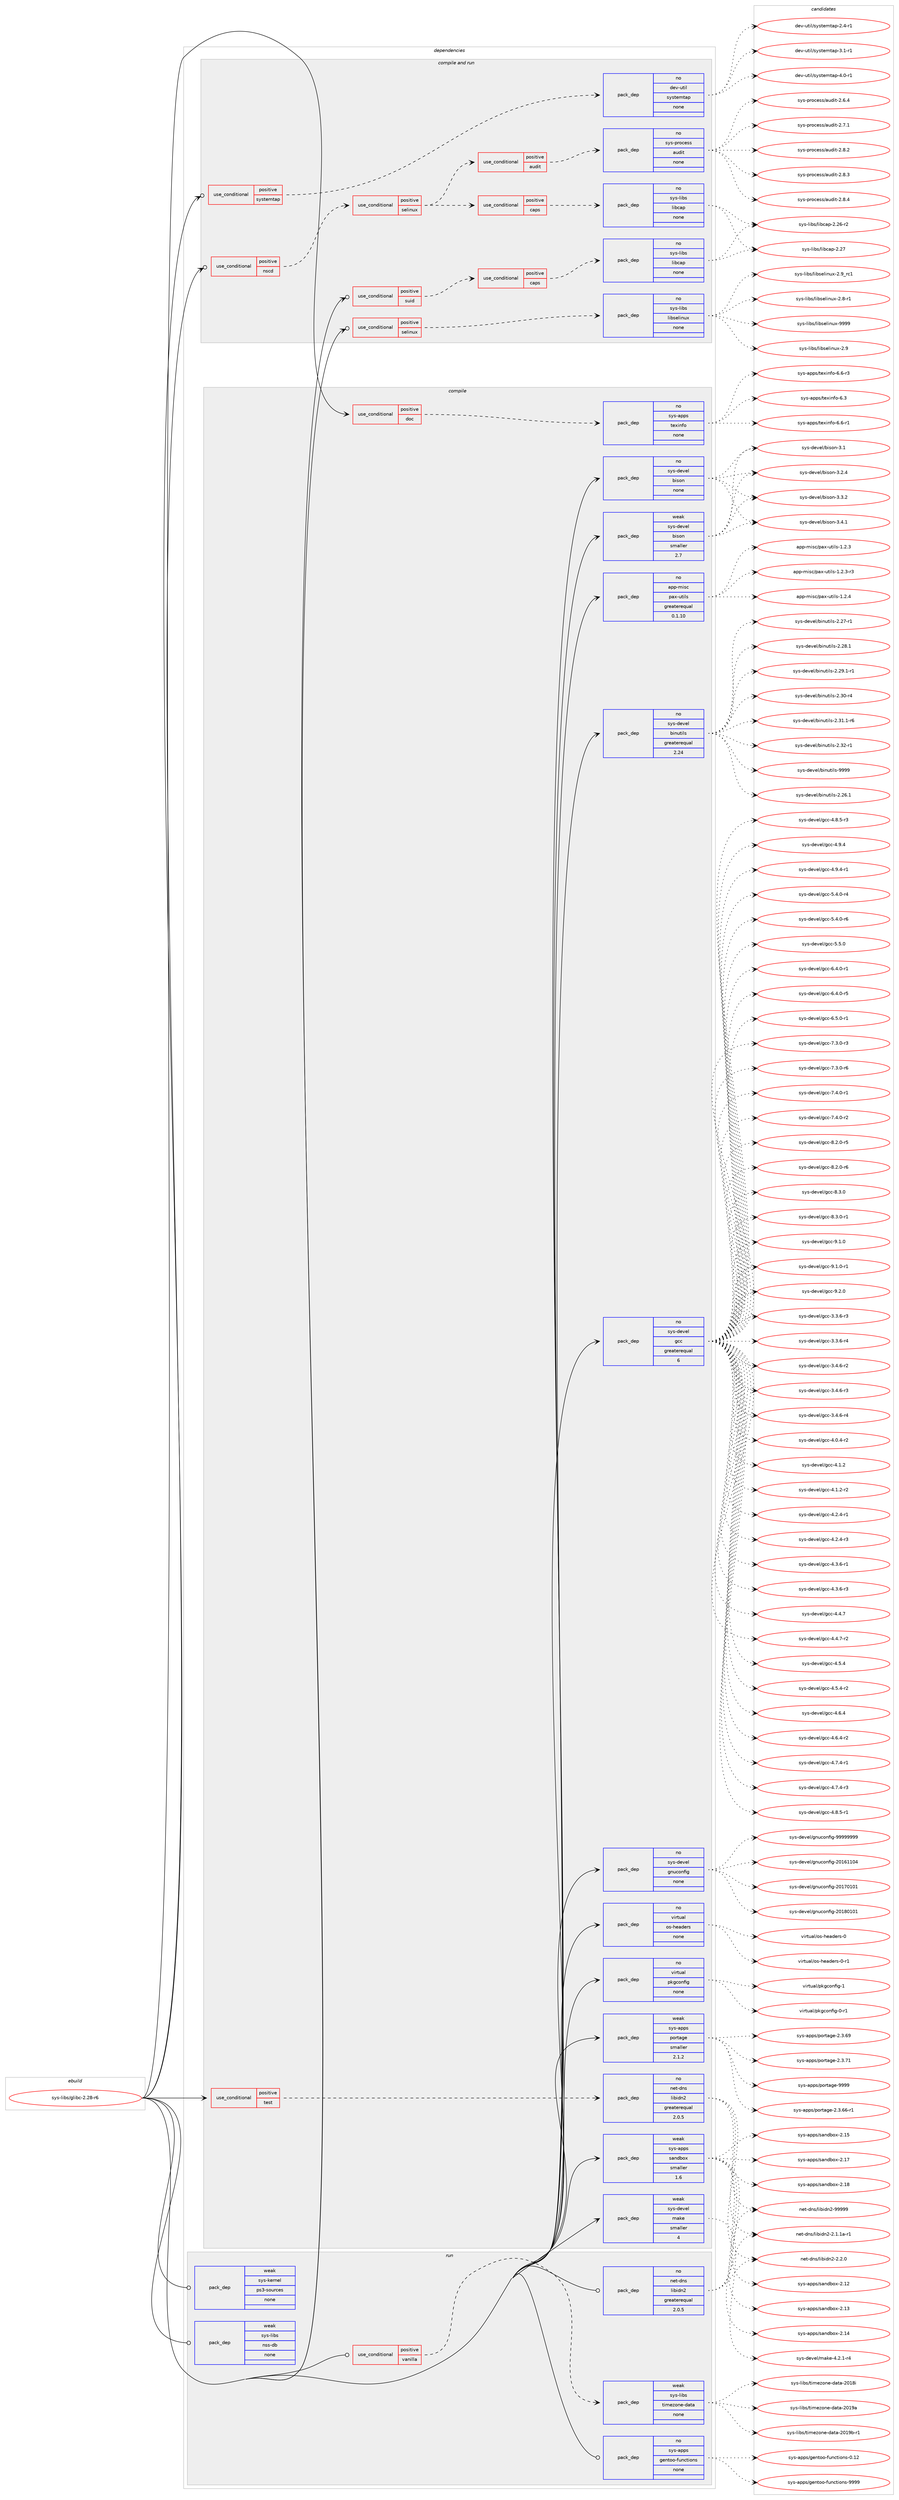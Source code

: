 digraph prolog {

# *************
# Graph options
# *************

newrank=true;
concentrate=true;
compound=true;
graph [rankdir=LR,fontname=Helvetica,fontsize=10,ranksep=1.5];#, ranksep=2.5, nodesep=0.2];
edge  [arrowhead=vee];
node  [fontname=Helvetica,fontsize=10];

# **********
# The ebuild
# **********

subgraph cluster_leftcol {
color=gray;
rank=same;
label=<<i>ebuild</i>>;
id [label="sys-libs/glibc-2.28-r6", color=red, width=4, href="../sys-libs/glibc-2.28-r6.svg"];
}

# ****************
# The dependencies
# ****************

subgraph cluster_midcol {
color=gray;
label=<<i>dependencies</i>>;
subgraph cluster_compile {
fillcolor="#eeeeee";
style=filled;
label=<<i>compile</i>>;
subgraph cond333 {
dependency1548 [label=<<TABLE BORDER="0" CELLBORDER="1" CELLSPACING="0" CELLPADDING="4"><TR><TD ROWSPAN="3" CELLPADDING="10">use_conditional</TD></TR><TR><TD>positive</TD></TR><TR><TD>doc</TD></TR></TABLE>>, shape=none, color=red];
subgraph pack1192 {
dependency1549 [label=<<TABLE BORDER="0" CELLBORDER="1" CELLSPACING="0" CELLPADDING="4" WIDTH="220"><TR><TD ROWSPAN="6" CELLPADDING="30">pack_dep</TD></TR><TR><TD WIDTH="110">no</TD></TR><TR><TD>sys-apps</TD></TR><TR><TD>texinfo</TD></TR><TR><TD>none</TD></TR><TR><TD></TD></TR></TABLE>>, shape=none, color=blue];
}
dependency1548:e -> dependency1549:w [weight=20,style="dashed",arrowhead="vee"];
}
id:e -> dependency1548:w [weight=20,style="solid",arrowhead="vee"];
subgraph cond334 {
dependency1550 [label=<<TABLE BORDER="0" CELLBORDER="1" CELLSPACING="0" CELLPADDING="4"><TR><TD ROWSPAN="3" CELLPADDING="10">use_conditional</TD></TR><TR><TD>positive</TD></TR><TR><TD>test</TD></TR></TABLE>>, shape=none, color=red];
subgraph pack1193 {
dependency1551 [label=<<TABLE BORDER="0" CELLBORDER="1" CELLSPACING="0" CELLPADDING="4" WIDTH="220"><TR><TD ROWSPAN="6" CELLPADDING="30">pack_dep</TD></TR><TR><TD WIDTH="110">no</TD></TR><TR><TD>net-dns</TD></TR><TR><TD>libidn2</TD></TR><TR><TD>greaterequal</TD></TR><TR><TD>2.0.5</TD></TR></TABLE>>, shape=none, color=blue];
}
dependency1550:e -> dependency1551:w [weight=20,style="dashed",arrowhead="vee"];
}
id:e -> dependency1550:w [weight=20,style="solid",arrowhead="vee"];
subgraph pack1194 {
dependency1552 [label=<<TABLE BORDER="0" CELLBORDER="1" CELLSPACING="0" CELLPADDING="4" WIDTH="220"><TR><TD ROWSPAN="6" CELLPADDING="30">pack_dep</TD></TR><TR><TD WIDTH="110">no</TD></TR><TR><TD>app-misc</TD></TR><TR><TD>pax-utils</TD></TR><TR><TD>greaterequal</TD></TR><TR><TD>0.1.10</TD></TR></TABLE>>, shape=none, color=blue];
}
id:e -> dependency1552:w [weight=20,style="solid",arrowhead="vee"];
subgraph pack1195 {
dependency1553 [label=<<TABLE BORDER="0" CELLBORDER="1" CELLSPACING="0" CELLPADDING="4" WIDTH="220"><TR><TD ROWSPAN="6" CELLPADDING="30">pack_dep</TD></TR><TR><TD WIDTH="110">no</TD></TR><TR><TD>sys-devel</TD></TR><TR><TD>binutils</TD></TR><TR><TD>greaterequal</TD></TR><TR><TD>2.24</TD></TR></TABLE>>, shape=none, color=blue];
}
id:e -> dependency1553:w [weight=20,style="solid",arrowhead="vee"];
subgraph pack1196 {
dependency1554 [label=<<TABLE BORDER="0" CELLBORDER="1" CELLSPACING="0" CELLPADDING="4" WIDTH="220"><TR><TD ROWSPAN="6" CELLPADDING="30">pack_dep</TD></TR><TR><TD WIDTH="110">no</TD></TR><TR><TD>sys-devel</TD></TR><TR><TD>bison</TD></TR><TR><TD>none</TD></TR><TR><TD></TD></TR></TABLE>>, shape=none, color=blue];
}
id:e -> dependency1554:w [weight=20,style="solid",arrowhead="vee"];
subgraph pack1197 {
dependency1555 [label=<<TABLE BORDER="0" CELLBORDER="1" CELLSPACING="0" CELLPADDING="4" WIDTH="220"><TR><TD ROWSPAN="6" CELLPADDING="30">pack_dep</TD></TR><TR><TD WIDTH="110">no</TD></TR><TR><TD>sys-devel</TD></TR><TR><TD>gcc</TD></TR><TR><TD>greaterequal</TD></TR><TR><TD>6</TD></TR></TABLE>>, shape=none, color=blue];
}
id:e -> dependency1555:w [weight=20,style="solid",arrowhead="vee"];
subgraph pack1198 {
dependency1556 [label=<<TABLE BORDER="0" CELLBORDER="1" CELLSPACING="0" CELLPADDING="4" WIDTH="220"><TR><TD ROWSPAN="6" CELLPADDING="30">pack_dep</TD></TR><TR><TD WIDTH="110">no</TD></TR><TR><TD>sys-devel</TD></TR><TR><TD>gnuconfig</TD></TR><TR><TD>none</TD></TR><TR><TD></TD></TR></TABLE>>, shape=none, color=blue];
}
id:e -> dependency1556:w [weight=20,style="solid",arrowhead="vee"];
subgraph pack1199 {
dependency1557 [label=<<TABLE BORDER="0" CELLBORDER="1" CELLSPACING="0" CELLPADDING="4" WIDTH="220"><TR><TD ROWSPAN="6" CELLPADDING="30">pack_dep</TD></TR><TR><TD WIDTH="110">no</TD></TR><TR><TD>virtual</TD></TR><TR><TD>os-headers</TD></TR><TR><TD>none</TD></TR><TR><TD></TD></TR></TABLE>>, shape=none, color=blue];
}
id:e -> dependency1557:w [weight=20,style="solid",arrowhead="vee"];
subgraph pack1200 {
dependency1558 [label=<<TABLE BORDER="0" CELLBORDER="1" CELLSPACING="0" CELLPADDING="4" WIDTH="220"><TR><TD ROWSPAN="6" CELLPADDING="30">pack_dep</TD></TR><TR><TD WIDTH="110">no</TD></TR><TR><TD>virtual</TD></TR><TR><TD>pkgconfig</TD></TR><TR><TD>none</TD></TR><TR><TD></TD></TR></TABLE>>, shape=none, color=blue];
}
id:e -> dependency1558:w [weight=20,style="solid",arrowhead="vee"];
subgraph pack1201 {
dependency1559 [label=<<TABLE BORDER="0" CELLBORDER="1" CELLSPACING="0" CELLPADDING="4" WIDTH="220"><TR><TD ROWSPAN="6" CELLPADDING="30">pack_dep</TD></TR><TR><TD WIDTH="110">weak</TD></TR><TR><TD>sys-apps</TD></TR><TR><TD>portage</TD></TR><TR><TD>smaller</TD></TR><TR><TD>2.1.2</TD></TR></TABLE>>, shape=none, color=blue];
}
id:e -> dependency1559:w [weight=20,style="solid",arrowhead="vee"];
subgraph pack1202 {
dependency1560 [label=<<TABLE BORDER="0" CELLBORDER="1" CELLSPACING="0" CELLPADDING="4" WIDTH="220"><TR><TD ROWSPAN="6" CELLPADDING="30">pack_dep</TD></TR><TR><TD WIDTH="110">weak</TD></TR><TR><TD>sys-apps</TD></TR><TR><TD>sandbox</TD></TR><TR><TD>smaller</TD></TR><TR><TD>1.6</TD></TR></TABLE>>, shape=none, color=blue];
}
id:e -> dependency1560:w [weight=20,style="solid",arrowhead="vee"];
subgraph pack1203 {
dependency1561 [label=<<TABLE BORDER="0" CELLBORDER="1" CELLSPACING="0" CELLPADDING="4" WIDTH="220"><TR><TD ROWSPAN="6" CELLPADDING="30">pack_dep</TD></TR><TR><TD WIDTH="110">weak</TD></TR><TR><TD>sys-devel</TD></TR><TR><TD>bison</TD></TR><TR><TD>smaller</TD></TR><TR><TD>2.7</TD></TR></TABLE>>, shape=none, color=blue];
}
id:e -> dependency1561:w [weight=20,style="solid",arrowhead="vee"];
subgraph pack1204 {
dependency1562 [label=<<TABLE BORDER="0" CELLBORDER="1" CELLSPACING="0" CELLPADDING="4" WIDTH="220"><TR><TD ROWSPAN="6" CELLPADDING="30">pack_dep</TD></TR><TR><TD WIDTH="110">weak</TD></TR><TR><TD>sys-devel</TD></TR><TR><TD>make</TD></TR><TR><TD>smaller</TD></TR><TR><TD>4</TD></TR></TABLE>>, shape=none, color=blue];
}
id:e -> dependency1562:w [weight=20,style="solid",arrowhead="vee"];
}
subgraph cluster_compileandrun {
fillcolor="#eeeeee";
style=filled;
label=<<i>compile and run</i>>;
subgraph cond335 {
dependency1563 [label=<<TABLE BORDER="0" CELLBORDER="1" CELLSPACING="0" CELLPADDING="4"><TR><TD ROWSPAN="3" CELLPADDING="10">use_conditional</TD></TR><TR><TD>positive</TD></TR><TR><TD>nscd</TD></TR></TABLE>>, shape=none, color=red];
subgraph cond336 {
dependency1564 [label=<<TABLE BORDER="0" CELLBORDER="1" CELLSPACING="0" CELLPADDING="4"><TR><TD ROWSPAN="3" CELLPADDING="10">use_conditional</TD></TR><TR><TD>positive</TD></TR><TR><TD>selinux</TD></TR></TABLE>>, shape=none, color=red];
subgraph cond337 {
dependency1565 [label=<<TABLE BORDER="0" CELLBORDER="1" CELLSPACING="0" CELLPADDING="4"><TR><TD ROWSPAN="3" CELLPADDING="10">use_conditional</TD></TR><TR><TD>positive</TD></TR><TR><TD>audit</TD></TR></TABLE>>, shape=none, color=red];
subgraph pack1205 {
dependency1566 [label=<<TABLE BORDER="0" CELLBORDER="1" CELLSPACING="0" CELLPADDING="4" WIDTH="220"><TR><TD ROWSPAN="6" CELLPADDING="30">pack_dep</TD></TR><TR><TD WIDTH="110">no</TD></TR><TR><TD>sys-process</TD></TR><TR><TD>audit</TD></TR><TR><TD>none</TD></TR><TR><TD></TD></TR></TABLE>>, shape=none, color=blue];
}
dependency1565:e -> dependency1566:w [weight=20,style="dashed",arrowhead="vee"];
}
dependency1564:e -> dependency1565:w [weight=20,style="dashed",arrowhead="vee"];
subgraph cond338 {
dependency1567 [label=<<TABLE BORDER="0" CELLBORDER="1" CELLSPACING="0" CELLPADDING="4"><TR><TD ROWSPAN="3" CELLPADDING="10">use_conditional</TD></TR><TR><TD>positive</TD></TR><TR><TD>caps</TD></TR></TABLE>>, shape=none, color=red];
subgraph pack1206 {
dependency1568 [label=<<TABLE BORDER="0" CELLBORDER="1" CELLSPACING="0" CELLPADDING="4" WIDTH="220"><TR><TD ROWSPAN="6" CELLPADDING="30">pack_dep</TD></TR><TR><TD WIDTH="110">no</TD></TR><TR><TD>sys-libs</TD></TR><TR><TD>libcap</TD></TR><TR><TD>none</TD></TR><TR><TD></TD></TR></TABLE>>, shape=none, color=blue];
}
dependency1567:e -> dependency1568:w [weight=20,style="dashed",arrowhead="vee"];
}
dependency1564:e -> dependency1567:w [weight=20,style="dashed",arrowhead="vee"];
}
dependency1563:e -> dependency1564:w [weight=20,style="dashed",arrowhead="vee"];
}
id:e -> dependency1563:w [weight=20,style="solid",arrowhead="odotvee"];
subgraph cond339 {
dependency1569 [label=<<TABLE BORDER="0" CELLBORDER="1" CELLSPACING="0" CELLPADDING="4"><TR><TD ROWSPAN="3" CELLPADDING="10">use_conditional</TD></TR><TR><TD>positive</TD></TR><TR><TD>selinux</TD></TR></TABLE>>, shape=none, color=red];
subgraph pack1207 {
dependency1570 [label=<<TABLE BORDER="0" CELLBORDER="1" CELLSPACING="0" CELLPADDING="4" WIDTH="220"><TR><TD ROWSPAN="6" CELLPADDING="30">pack_dep</TD></TR><TR><TD WIDTH="110">no</TD></TR><TR><TD>sys-libs</TD></TR><TR><TD>libselinux</TD></TR><TR><TD>none</TD></TR><TR><TD></TD></TR></TABLE>>, shape=none, color=blue];
}
dependency1569:e -> dependency1570:w [weight=20,style="dashed",arrowhead="vee"];
}
id:e -> dependency1569:w [weight=20,style="solid",arrowhead="odotvee"];
subgraph cond340 {
dependency1571 [label=<<TABLE BORDER="0" CELLBORDER="1" CELLSPACING="0" CELLPADDING="4"><TR><TD ROWSPAN="3" CELLPADDING="10">use_conditional</TD></TR><TR><TD>positive</TD></TR><TR><TD>suid</TD></TR></TABLE>>, shape=none, color=red];
subgraph cond341 {
dependency1572 [label=<<TABLE BORDER="0" CELLBORDER="1" CELLSPACING="0" CELLPADDING="4"><TR><TD ROWSPAN="3" CELLPADDING="10">use_conditional</TD></TR><TR><TD>positive</TD></TR><TR><TD>caps</TD></TR></TABLE>>, shape=none, color=red];
subgraph pack1208 {
dependency1573 [label=<<TABLE BORDER="0" CELLBORDER="1" CELLSPACING="0" CELLPADDING="4" WIDTH="220"><TR><TD ROWSPAN="6" CELLPADDING="30">pack_dep</TD></TR><TR><TD WIDTH="110">no</TD></TR><TR><TD>sys-libs</TD></TR><TR><TD>libcap</TD></TR><TR><TD>none</TD></TR><TR><TD></TD></TR></TABLE>>, shape=none, color=blue];
}
dependency1572:e -> dependency1573:w [weight=20,style="dashed",arrowhead="vee"];
}
dependency1571:e -> dependency1572:w [weight=20,style="dashed",arrowhead="vee"];
}
id:e -> dependency1571:w [weight=20,style="solid",arrowhead="odotvee"];
subgraph cond342 {
dependency1574 [label=<<TABLE BORDER="0" CELLBORDER="1" CELLSPACING="0" CELLPADDING="4"><TR><TD ROWSPAN="3" CELLPADDING="10">use_conditional</TD></TR><TR><TD>positive</TD></TR><TR><TD>systemtap</TD></TR></TABLE>>, shape=none, color=red];
subgraph pack1209 {
dependency1575 [label=<<TABLE BORDER="0" CELLBORDER="1" CELLSPACING="0" CELLPADDING="4" WIDTH="220"><TR><TD ROWSPAN="6" CELLPADDING="30">pack_dep</TD></TR><TR><TD WIDTH="110">no</TD></TR><TR><TD>dev-util</TD></TR><TR><TD>systemtap</TD></TR><TR><TD>none</TD></TR><TR><TD></TD></TR></TABLE>>, shape=none, color=blue];
}
dependency1574:e -> dependency1575:w [weight=20,style="dashed",arrowhead="vee"];
}
id:e -> dependency1574:w [weight=20,style="solid",arrowhead="odotvee"];
}
subgraph cluster_run {
fillcolor="#eeeeee";
style=filled;
label=<<i>run</i>>;
subgraph cond343 {
dependency1576 [label=<<TABLE BORDER="0" CELLBORDER="1" CELLSPACING="0" CELLPADDING="4"><TR><TD ROWSPAN="3" CELLPADDING="10">use_conditional</TD></TR><TR><TD>positive</TD></TR><TR><TD>vanilla</TD></TR></TABLE>>, shape=none, color=red];
subgraph pack1210 {
dependency1577 [label=<<TABLE BORDER="0" CELLBORDER="1" CELLSPACING="0" CELLPADDING="4" WIDTH="220"><TR><TD ROWSPAN="6" CELLPADDING="30">pack_dep</TD></TR><TR><TD WIDTH="110">weak</TD></TR><TR><TD>sys-libs</TD></TR><TR><TD>timezone-data</TD></TR><TR><TD>none</TD></TR><TR><TD></TD></TR></TABLE>>, shape=none, color=blue];
}
dependency1576:e -> dependency1577:w [weight=20,style="dashed",arrowhead="vee"];
}
id:e -> dependency1576:w [weight=20,style="solid",arrowhead="odot"];
subgraph pack1211 {
dependency1578 [label=<<TABLE BORDER="0" CELLBORDER="1" CELLSPACING="0" CELLPADDING="4" WIDTH="220"><TR><TD ROWSPAN="6" CELLPADDING="30">pack_dep</TD></TR><TR><TD WIDTH="110">no</TD></TR><TR><TD>net-dns</TD></TR><TR><TD>libidn2</TD></TR><TR><TD>greaterequal</TD></TR><TR><TD>2.0.5</TD></TR></TABLE>>, shape=none, color=blue];
}
id:e -> dependency1578:w [weight=20,style="solid",arrowhead="odot"];
subgraph pack1212 {
dependency1579 [label=<<TABLE BORDER="0" CELLBORDER="1" CELLSPACING="0" CELLPADDING="4" WIDTH="220"><TR><TD ROWSPAN="6" CELLPADDING="30">pack_dep</TD></TR><TR><TD WIDTH="110">no</TD></TR><TR><TD>sys-apps</TD></TR><TR><TD>gentoo-functions</TD></TR><TR><TD>none</TD></TR><TR><TD></TD></TR></TABLE>>, shape=none, color=blue];
}
id:e -> dependency1579:w [weight=20,style="solid",arrowhead="odot"];
subgraph pack1213 {
dependency1580 [label=<<TABLE BORDER="0" CELLBORDER="1" CELLSPACING="0" CELLPADDING="4" WIDTH="220"><TR><TD ROWSPAN="6" CELLPADDING="30">pack_dep</TD></TR><TR><TD WIDTH="110">weak</TD></TR><TR><TD>sys-kernel</TD></TR><TR><TD>ps3-sources</TD></TR><TR><TD>none</TD></TR><TR><TD></TD></TR></TABLE>>, shape=none, color=blue];
}
id:e -> dependency1580:w [weight=20,style="solid",arrowhead="odot"];
subgraph pack1214 {
dependency1581 [label=<<TABLE BORDER="0" CELLBORDER="1" CELLSPACING="0" CELLPADDING="4" WIDTH="220"><TR><TD ROWSPAN="6" CELLPADDING="30">pack_dep</TD></TR><TR><TD WIDTH="110">weak</TD></TR><TR><TD>sys-libs</TD></TR><TR><TD>nss-db</TD></TR><TR><TD>none</TD></TR><TR><TD></TD></TR></TABLE>>, shape=none, color=blue];
}
id:e -> dependency1581:w [weight=20,style="solid",arrowhead="odot"];
}
}

# **************
# The candidates
# **************

subgraph cluster_choices {
rank=same;
color=gray;
label=<<i>candidates</i>>;

subgraph choice1192 {
color=black;
nodesep=1;
choice11512111545971121121154711610112010511010211145544651 [label="sys-apps/texinfo-6.3", color=red, width=4,href="../sys-apps/texinfo-6.3.svg"];
choice115121115459711211211547116101120105110102111455446544511449 [label="sys-apps/texinfo-6.6-r1", color=red, width=4,href="../sys-apps/texinfo-6.6-r1.svg"];
choice115121115459711211211547116101120105110102111455446544511451 [label="sys-apps/texinfo-6.6-r3", color=red, width=4,href="../sys-apps/texinfo-6.6-r3.svg"];
dependency1549:e -> choice11512111545971121121154711610112010511010211145544651:w [style=dotted,weight="100"];
dependency1549:e -> choice115121115459711211211547116101120105110102111455446544511449:w [style=dotted,weight="100"];
dependency1549:e -> choice115121115459711211211547116101120105110102111455446544511451:w [style=dotted,weight="100"];
}
subgraph choice1193 {
color=black;
nodesep=1;
choice11010111645100110115471081059810510011050455046494649974511449 [label="net-dns/libidn2-2.1.1a-r1", color=red, width=4,href="../net-dns/libidn2-2.1.1a-r1.svg"];
choice11010111645100110115471081059810510011050455046504648 [label="net-dns/libidn2-2.2.0", color=red, width=4,href="../net-dns/libidn2-2.2.0.svg"];
choice11010111645100110115471081059810510011050455757575757 [label="net-dns/libidn2-99999", color=red, width=4,href="../net-dns/libidn2-99999.svg"];
dependency1551:e -> choice11010111645100110115471081059810510011050455046494649974511449:w [style=dotted,weight="100"];
dependency1551:e -> choice11010111645100110115471081059810510011050455046504648:w [style=dotted,weight="100"];
dependency1551:e -> choice11010111645100110115471081059810510011050455757575757:w [style=dotted,weight="100"];
}
subgraph choice1194 {
color=black;
nodesep=1;
choice971121124510910511599471129712045117116105108115454946504651 [label="app-misc/pax-utils-1.2.3", color=red, width=4,href="../app-misc/pax-utils-1.2.3.svg"];
choice9711211245109105115994711297120451171161051081154549465046514511451 [label="app-misc/pax-utils-1.2.3-r3", color=red, width=4,href="../app-misc/pax-utils-1.2.3-r3.svg"];
choice971121124510910511599471129712045117116105108115454946504652 [label="app-misc/pax-utils-1.2.4", color=red, width=4,href="../app-misc/pax-utils-1.2.4.svg"];
dependency1552:e -> choice971121124510910511599471129712045117116105108115454946504651:w [style=dotted,weight="100"];
dependency1552:e -> choice9711211245109105115994711297120451171161051081154549465046514511451:w [style=dotted,weight="100"];
dependency1552:e -> choice971121124510910511599471129712045117116105108115454946504652:w [style=dotted,weight="100"];
}
subgraph choice1195 {
color=black;
nodesep=1;
choice11512111545100101118101108479810511011711610510811545504650544649 [label="sys-devel/binutils-2.26.1", color=red, width=4,href="../sys-devel/binutils-2.26.1.svg"];
choice11512111545100101118101108479810511011711610510811545504650554511449 [label="sys-devel/binutils-2.27-r1", color=red, width=4,href="../sys-devel/binutils-2.27-r1.svg"];
choice11512111545100101118101108479810511011711610510811545504650564649 [label="sys-devel/binutils-2.28.1", color=red, width=4,href="../sys-devel/binutils-2.28.1.svg"];
choice115121115451001011181011084798105110117116105108115455046505746494511449 [label="sys-devel/binutils-2.29.1-r1", color=red, width=4,href="../sys-devel/binutils-2.29.1-r1.svg"];
choice11512111545100101118101108479810511011711610510811545504651484511452 [label="sys-devel/binutils-2.30-r4", color=red, width=4,href="../sys-devel/binutils-2.30-r4.svg"];
choice115121115451001011181011084798105110117116105108115455046514946494511454 [label="sys-devel/binutils-2.31.1-r6", color=red, width=4,href="../sys-devel/binutils-2.31.1-r6.svg"];
choice11512111545100101118101108479810511011711610510811545504651504511449 [label="sys-devel/binutils-2.32-r1", color=red, width=4,href="../sys-devel/binutils-2.32-r1.svg"];
choice1151211154510010111810110847981051101171161051081154557575757 [label="sys-devel/binutils-9999", color=red, width=4,href="../sys-devel/binutils-9999.svg"];
dependency1553:e -> choice11512111545100101118101108479810511011711610510811545504650544649:w [style=dotted,weight="100"];
dependency1553:e -> choice11512111545100101118101108479810511011711610510811545504650554511449:w [style=dotted,weight="100"];
dependency1553:e -> choice11512111545100101118101108479810511011711610510811545504650564649:w [style=dotted,weight="100"];
dependency1553:e -> choice115121115451001011181011084798105110117116105108115455046505746494511449:w [style=dotted,weight="100"];
dependency1553:e -> choice11512111545100101118101108479810511011711610510811545504651484511452:w [style=dotted,weight="100"];
dependency1553:e -> choice115121115451001011181011084798105110117116105108115455046514946494511454:w [style=dotted,weight="100"];
dependency1553:e -> choice11512111545100101118101108479810511011711610510811545504651504511449:w [style=dotted,weight="100"];
dependency1553:e -> choice1151211154510010111810110847981051101171161051081154557575757:w [style=dotted,weight="100"];
}
subgraph choice1196 {
color=black;
nodesep=1;
choice11512111545100101118101108479810511511111045514649 [label="sys-devel/bison-3.1", color=red, width=4,href="../sys-devel/bison-3.1.svg"];
choice115121115451001011181011084798105115111110455146504652 [label="sys-devel/bison-3.2.4", color=red, width=4,href="../sys-devel/bison-3.2.4.svg"];
choice115121115451001011181011084798105115111110455146514650 [label="sys-devel/bison-3.3.2", color=red, width=4,href="../sys-devel/bison-3.3.2.svg"];
choice115121115451001011181011084798105115111110455146524649 [label="sys-devel/bison-3.4.1", color=red, width=4,href="../sys-devel/bison-3.4.1.svg"];
dependency1554:e -> choice11512111545100101118101108479810511511111045514649:w [style=dotted,weight="100"];
dependency1554:e -> choice115121115451001011181011084798105115111110455146504652:w [style=dotted,weight="100"];
dependency1554:e -> choice115121115451001011181011084798105115111110455146514650:w [style=dotted,weight="100"];
dependency1554:e -> choice115121115451001011181011084798105115111110455146524649:w [style=dotted,weight="100"];
}
subgraph choice1197 {
color=black;
nodesep=1;
choice115121115451001011181011084710399994551465146544511451 [label="sys-devel/gcc-3.3.6-r3", color=red, width=4,href="../sys-devel/gcc-3.3.6-r3.svg"];
choice115121115451001011181011084710399994551465146544511452 [label="sys-devel/gcc-3.3.6-r4", color=red, width=4,href="../sys-devel/gcc-3.3.6-r4.svg"];
choice115121115451001011181011084710399994551465246544511450 [label="sys-devel/gcc-3.4.6-r2", color=red, width=4,href="../sys-devel/gcc-3.4.6-r2.svg"];
choice115121115451001011181011084710399994551465246544511451 [label="sys-devel/gcc-3.4.6-r3", color=red, width=4,href="../sys-devel/gcc-3.4.6-r3.svg"];
choice115121115451001011181011084710399994551465246544511452 [label="sys-devel/gcc-3.4.6-r4", color=red, width=4,href="../sys-devel/gcc-3.4.6-r4.svg"];
choice115121115451001011181011084710399994552464846524511450 [label="sys-devel/gcc-4.0.4-r2", color=red, width=4,href="../sys-devel/gcc-4.0.4-r2.svg"];
choice11512111545100101118101108471039999455246494650 [label="sys-devel/gcc-4.1.2", color=red, width=4,href="../sys-devel/gcc-4.1.2.svg"];
choice115121115451001011181011084710399994552464946504511450 [label="sys-devel/gcc-4.1.2-r2", color=red, width=4,href="../sys-devel/gcc-4.1.2-r2.svg"];
choice115121115451001011181011084710399994552465046524511449 [label="sys-devel/gcc-4.2.4-r1", color=red, width=4,href="../sys-devel/gcc-4.2.4-r1.svg"];
choice115121115451001011181011084710399994552465046524511451 [label="sys-devel/gcc-4.2.4-r3", color=red, width=4,href="../sys-devel/gcc-4.2.4-r3.svg"];
choice115121115451001011181011084710399994552465146544511449 [label="sys-devel/gcc-4.3.6-r1", color=red, width=4,href="../sys-devel/gcc-4.3.6-r1.svg"];
choice115121115451001011181011084710399994552465146544511451 [label="sys-devel/gcc-4.3.6-r3", color=red, width=4,href="../sys-devel/gcc-4.3.6-r3.svg"];
choice11512111545100101118101108471039999455246524655 [label="sys-devel/gcc-4.4.7", color=red, width=4,href="../sys-devel/gcc-4.4.7.svg"];
choice115121115451001011181011084710399994552465246554511450 [label="sys-devel/gcc-4.4.7-r2", color=red, width=4,href="../sys-devel/gcc-4.4.7-r2.svg"];
choice11512111545100101118101108471039999455246534652 [label="sys-devel/gcc-4.5.4", color=red, width=4,href="../sys-devel/gcc-4.5.4.svg"];
choice115121115451001011181011084710399994552465346524511450 [label="sys-devel/gcc-4.5.4-r2", color=red, width=4,href="../sys-devel/gcc-4.5.4-r2.svg"];
choice11512111545100101118101108471039999455246544652 [label="sys-devel/gcc-4.6.4", color=red, width=4,href="../sys-devel/gcc-4.6.4.svg"];
choice115121115451001011181011084710399994552465446524511450 [label="sys-devel/gcc-4.6.4-r2", color=red, width=4,href="../sys-devel/gcc-4.6.4-r2.svg"];
choice115121115451001011181011084710399994552465546524511449 [label="sys-devel/gcc-4.7.4-r1", color=red, width=4,href="../sys-devel/gcc-4.7.4-r1.svg"];
choice115121115451001011181011084710399994552465546524511451 [label="sys-devel/gcc-4.7.4-r3", color=red, width=4,href="../sys-devel/gcc-4.7.4-r3.svg"];
choice115121115451001011181011084710399994552465646534511449 [label="sys-devel/gcc-4.8.5-r1", color=red, width=4,href="../sys-devel/gcc-4.8.5-r1.svg"];
choice115121115451001011181011084710399994552465646534511451 [label="sys-devel/gcc-4.8.5-r3", color=red, width=4,href="../sys-devel/gcc-4.8.5-r3.svg"];
choice11512111545100101118101108471039999455246574652 [label="sys-devel/gcc-4.9.4", color=red, width=4,href="../sys-devel/gcc-4.9.4.svg"];
choice115121115451001011181011084710399994552465746524511449 [label="sys-devel/gcc-4.9.4-r1", color=red, width=4,href="../sys-devel/gcc-4.9.4-r1.svg"];
choice115121115451001011181011084710399994553465246484511452 [label="sys-devel/gcc-5.4.0-r4", color=red, width=4,href="../sys-devel/gcc-5.4.0-r4.svg"];
choice115121115451001011181011084710399994553465246484511454 [label="sys-devel/gcc-5.4.0-r6", color=red, width=4,href="../sys-devel/gcc-5.4.0-r6.svg"];
choice11512111545100101118101108471039999455346534648 [label="sys-devel/gcc-5.5.0", color=red, width=4,href="../sys-devel/gcc-5.5.0.svg"];
choice115121115451001011181011084710399994554465246484511449 [label="sys-devel/gcc-6.4.0-r1", color=red, width=4,href="../sys-devel/gcc-6.4.0-r1.svg"];
choice115121115451001011181011084710399994554465246484511453 [label="sys-devel/gcc-6.4.0-r5", color=red, width=4,href="../sys-devel/gcc-6.4.0-r5.svg"];
choice115121115451001011181011084710399994554465346484511449 [label="sys-devel/gcc-6.5.0-r1", color=red, width=4,href="../sys-devel/gcc-6.5.0-r1.svg"];
choice115121115451001011181011084710399994555465146484511451 [label="sys-devel/gcc-7.3.0-r3", color=red, width=4,href="../sys-devel/gcc-7.3.0-r3.svg"];
choice115121115451001011181011084710399994555465146484511454 [label="sys-devel/gcc-7.3.0-r6", color=red, width=4,href="../sys-devel/gcc-7.3.0-r6.svg"];
choice115121115451001011181011084710399994555465246484511449 [label="sys-devel/gcc-7.4.0-r1", color=red, width=4,href="../sys-devel/gcc-7.4.0-r1.svg"];
choice115121115451001011181011084710399994555465246484511450 [label="sys-devel/gcc-7.4.0-r2", color=red, width=4,href="../sys-devel/gcc-7.4.0-r2.svg"];
choice115121115451001011181011084710399994556465046484511453 [label="sys-devel/gcc-8.2.0-r5", color=red, width=4,href="../sys-devel/gcc-8.2.0-r5.svg"];
choice115121115451001011181011084710399994556465046484511454 [label="sys-devel/gcc-8.2.0-r6", color=red, width=4,href="../sys-devel/gcc-8.2.0-r6.svg"];
choice11512111545100101118101108471039999455646514648 [label="sys-devel/gcc-8.3.0", color=red, width=4,href="../sys-devel/gcc-8.3.0.svg"];
choice115121115451001011181011084710399994556465146484511449 [label="sys-devel/gcc-8.3.0-r1", color=red, width=4,href="../sys-devel/gcc-8.3.0-r1.svg"];
choice11512111545100101118101108471039999455746494648 [label="sys-devel/gcc-9.1.0", color=red, width=4,href="../sys-devel/gcc-9.1.0.svg"];
choice115121115451001011181011084710399994557464946484511449 [label="sys-devel/gcc-9.1.0-r1", color=red, width=4,href="../sys-devel/gcc-9.1.0-r1.svg"];
choice11512111545100101118101108471039999455746504648 [label="sys-devel/gcc-9.2.0", color=red, width=4,href="../sys-devel/gcc-9.2.0.svg"];
dependency1555:e -> choice115121115451001011181011084710399994551465146544511451:w [style=dotted,weight="100"];
dependency1555:e -> choice115121115451001011181011084710399994551465146544511452:w [style=dotted,weight="100"];
dependency1555:e -> choice115121115451001011181011084710399994551465246544511450:w [style=dotted,weight="100"];
dependency1555:e -> choice115121115451001011181011084710399994551465246544511451:w [style=dotted,weight="100"];
dependency1555:e -> choice115121115451001011181011084710399994551465246544511452:w [style=dotted,weight="100"];
dependency1555:e -> choice115121115451001011181011084710399994552464846524511450:w [style=dotted,weight="100"];
dependency1555:e -> choice11512111545100101118101108471039999455246494650:w [style=dotted,weight="100"];
dependency1555:e -> choice115121115451001011181011084710399994552464946504511450:w [style=dotted,weight="100"];
dependency1555:e -> choice115121115451001011181011084710399994552465046524511449:w [style=dotted,weight="100"];
dependency1555:e -> choice115121115451001011181011084710399994552465046524511451:w [style=dotted,weight="100"];
dependency1555:e -> choice115121115451001011181011084710399994552465146544511449:w [style=dotted,weight="100"];
dependency1555:e -> choice115121115451001011181011084710399994552465146544511451:w [style=dotted,weight="100"];
dependency1555:e -> choice11512111545100101118101108471039999455246524655:w [style=dotted,weight="100"];
dependency1555:e -> choice115121115451001011181011084710399994552465246554511450:w [style=dotted,weight="100"];
dependency1555:e -> choice11512111545100101118101108471039999455246534652:w [style=dotted,weight="100"];
dependency1555:e -> choice115121115451001011181011084710399994552465346524511450:w [style=dotted,weight="100"];
dependency1555:e -> choice11512111545100101118101108471039999455246544652:w [style=dotted,weight="100"];
dependency1555:e -> choice115121115451001011181011084710399994552465446524511450:w [style=dotted,weight="100"];
dependency1555:e -> choice115121115451001011181011084710399994552465546524511449:w [style=dotted,weight="100"];
dependency1555:e -> choice115121115451001011181011084710399994552465546524511451:w [style=dotted,weight="100"];
dependency1555:e -> choice115121115451001011181011084710399994552465646534511449:w [style=dotted,weight="100"];
dependency1555:e -> choice115121115451001011181011084710399994552465646534511451:w [style=dotted,weight="100"];
dependency1555:e -> choice11512111545100101118101108471039999455246574652:w [style=dotted,weight="100"];
dependency1555:e -> choice115121115451001011181011084710399994552465746524511449:w [style=dotted,weight="100"];
dependency1555:e -> choice115121115451001011181011084710399994553465246484511452:w [style=dotted,weight="100"];
dependency1555:e -> choice115121115451001011181011084710399994553465246484511454:w [style=dotted,weight="100"];
dependency1555:e -> choice11512111545100101118101108471039999455346534648:w [style=dotted,weight="100"];
dependency1555:e -> choice115121115451001011181011084710399994554465246484511449:w [style=dotted,weight="100"];
dependency1555:e -> choice115121115451001011181011084710399994554465246484511453:w [style=dotted,weight="100"];
dependency1555:e -> choice115121115451001011181011084710399994554465346484511449:w [style=dotted,weight="100"];
dependency1555:e -> choice115121115451001011181011084710399994555465146484511451:w [style=dotted,weight="100"];
dependency1555:e -> choice115121115451001011181011084710399994555465146484511454:w [style=dotted,weight="100"];
dependency1555:e -> choice115121115451001011181011084710399994555465246484511449:w [style=dotted,weight="100"];
dependency1555:e -> choice115121115451001011181011084710399994555465246484511450:w [style=dotted,weight="100"];
dependency1555:e -> choice115121115451001011181011084710399994556465046484511453:w [style=dotted,weight="100"];
dependency1555:e -> choice115121115451001011181011084710399994556465046484511454:w [style=dotted,weight="100"];
dependency1555:e -> choice11512111545100101118101108471039999455646514648:w [style=dotted,weight="100"];
dependency1555:e -> choice115121115451001011181011084710399994556465146484511449:w [style=dotted,weight="100"];
dependency1555:e -> choice11512111545100101118101108471039999455746494648:w [style=dotted,weight="100"];
dependency1555:e -> choice115121115451001011181011084710399994557464946484511449:w [style=dotted,weight="100"];
dependency1555:e -> choice11512111545100101118101108471039999455746504648:w [style=dotted,weight="100"];
}
subgraph choice1198 {
color=black;
nodesep=1;
choice115121115451001011181011084710311011799111110102105103455048495449494852 [label="sys-devel/gnuconfig-20161104", color=red, width=4,href="../sys-devel/gnuconfig-20161104.svg"];
choice115121115451001011181011084710311011799111110102105103455048495548494849 [label="sys-devel/gnuconfig-20170101", color=red, width=4,href="../sys-devel/gnuconfig-20170101.svg"];
choice115121115451001011181011084710311011799111110102105103455048495648494849 [label="sys-devel/gnuconfig-20180101", color=red, width=4,href="../sys-devel/gnuconfig-20180101.svg"];
choice115121115451001011181011084710311011799111110102105103455757575757575757 [label="sys-devel/gnuconfig-99999999", color=red, width=4,href="../sys-devel/gnuconfig-99999999.svg"];
dependency1556:e -> choice115121115451001011181011084710311011799111110102105103455048495449494852:w [style=dotted,weight="100"];
dependency1556:e -> choice115121115451001011181011084710311011799111110102105103455048495548494849:w [style=dotted,weight="100"];
dependency1556:e -> choice115121115451001011181011084710311011799111110102105103455048495648494849:w [style=dotted,weight="100"];
dependency1556:e -> choice115121115451001011181011084710311011799111110102105103455757575757575757:w [style=dotted,weight="100"];
}
subgraph choice1199 {
color=black;
nodesep=1;
choice118105114116117971084711111545104101971001011141154548 [label="virtual/os-headers-0", color=red, width=4,href="../virtual/os-headers-0.svg"];
choice1181051141161179710847111115451041019710010111411545484511449 [label="virtual/os-headers-0-r1", color=red, width=4,href="../virtual/os-headers-0-r1.svg"];
dependency1557:e -> choice118105114116117971084711111545104101971001011141154548:w [style=dotted,weight="100"];
dependency1557:e -> choice1181051141161179710847111115451041019710010111411545484511449:w [style=dotted,weight="100"];
}
subgraph choice1200 {
color=black;
nodesep=1;
choice11810511411611797108471121071039911111010210510345484511449 [label="virtual/pkgconfig-0-r1", color=red, width=4,href="../virtual/pkgconfig-0-r1.svg"];
choice1181051141161179710847112107103991111101021051034549 [label="virtual/pkgconfig-1", color=red, width=4,href="../virtual/pkgconfig-1.svg"];
dependency1558:e -> choice11810511411611797108471121071039911111010210510345484511449:w [style=dotted,weight="100"];
dependency1558:e -> choice1181051141161179710847112107103991111101021051034549:w [style=dotted,weight="100"];
}
subgraph choice1201 {
color=black;
nodesep=1;
choice11512111545971121121154711211111411697103101455046514654544511449 [label="sys-apps/portage-2.3.66-r1", color=red, width=4,href="../sys-apps/portage-2.3.66-r1.svg"];
choice1151211154597112112115471121111141169710310145504651465457 [label="sys-apps/portage-2.3.69", color=red, width=4,href="../sys-apps/portage-2.3.69.svg"];
choice1151211154597112112115471121111141169710310145504651465549 [label="sys-apps/portage-2.3.71", color=red, width=4,href="../sys-apps/portage-2.3.71.svg"];
choice115121115459711211211547112111114116971031014557575757 [label="sys-apps/portage-9999", color=red, width=4,href="../sys-apps/portage-9999.svg"];
dependency1559:e -> choice11512111545971121121154711211111411697103101455046514654544511449:w [style=dotted,weight="100"];
dependency1559:e -> choice1151211154597112112115471121111141169710310145504651465457:w [style=dotted,weight="100"];
dependency1559:e -> choice1151211154597112112115471121111141169710310145504651465549:w [style=dotted,weight="100"];
dependency1559:e -> choice115121115459711211211547112111114116971031014557575757:w [style=dotted,weight="100"];
}
subgraph choice1202 {
color=black;
nodesep=1;
choice11512111545971121121154711597110100981111204550464950 [label="sys-apps/sandbox-2.12", color=red, width=4,href="../sys-apps/sandbox-2.12.svg"];
choice11512111545971121121154711597110100981111204550464951 [label="sys-apps/sandbox-2.13", color=red, width=4,href="../sys-apps/sandbox-2.13.svg"];
choice11512111545971121121154711597110100981111204550464952 [label="sys-apps/sandbox-2.14", color=red, width=4,href="../sys-apps/sandbox-2.14.svg"];
choice11512111545971121121154711597110100981111204550464953 [label="sys-apps/sandbox-2.15", color=red, width=4,href="../sys-apps/sandbox-2.15.svg"];
choice11512111545971121121154711597110100981111204550464955 [label="sys-apps/sandbox-2.17", color=red, width=4,href="../sys-apps/sandbox-2.17.svg"];
choice11512111545971121121154711597110100981111204550464956 [label="sys-apps/sandbox-2.18", color=red, width=4,href="../sys-apps/sandbox-2.18.svg"];
dependency1560:e -> choice11512111545971121121154711597110100981111204550464950:w [style=dotted,weight="100"];
dependency1560:e -> choice11512111545971121121154711597110100981111204550464951:w [style=dotted,weight="100"];
dependency1560:e -> choice11512111545971121121154711597110100981111204550464952:w [style=dotted,weight="100"];
dependency1560:e -> choice11512111545971121121154711597110100981111204550464953:w [style=dotted,weight="100"];
dependency1560:e -> choice11512111545971121121154711597110100981111204550464955:w [style=dotted,weight="100"];
dependency1560:e -> choice11512111545971121121154711597110100981111204550464956:w [style=dotted,weight="100"];
}
subgraph choice1203 {
color=black;
nodesep=1;
choice11512111545100101118101108479810511511111045514649 [label="sys-devel/bison-3.1", color=red, width=4,href="../sys-devel/bison-3.1.svg"];
choice115121115451001011181011084798105115111110455146504652 [label="sys-devel/bison-3.2.4", color=red, width=4,href="../sys-devel/bison-3.2.4.svg"];
choice115121115451001011181011084798105115111110455146514650 [label="sys-devel/bison-3.3.2", color=red, width=4,href="../sys-devel/bison-3.3.2.svg"];
choice115121115451001011181011084798105115111110455146524649 [label="sys-devel/bison-3.4.1", color=red, width=4,href="../sys-devel/bison-3.4.1.svg"];
dependency1561:e -> choice11512111545100101118101108479810511511111045514649:w [style=dotted,weight="100"];
dependency1561:e -> choice115121115451001011181011084798105115111110455146504652:w [style=dotted,weight="100"];
dependency1561:e -> choice115121115451001011181011084798105115111110455146514650:w [style=dotted,weight="100"];
dependency1561:e -> choice115121115451001011181011084798105115111110455146524649:w [style=dotted,weight="100"];
}
subgraph choice1204 {
color=black;
nodesep=1;
choice1151211154510010111810110847109971071014552465046494511452 [label="sys-devel/make-4.2.1-r4", color=red, width=4,href="../sys-devel/make-4.2.1-r4.svg"];
dependency1562:e -> choice1151211154510010111810110847109971071014552465046494511452:w [style=dotted,weight="100"];
}
subgraph choice1205 {
color=black;
nodesep=1;
choice11512111545112114111991011151154797117100105116455046544652 [label="sys-process/audit-2.6.4", color=red, width=4,href="../sys-process/audit-2.6.4.svg"];
choice11512111545112114111991011151154797117100105116455046554649 [label="sys-process/audit-2.7.1", color=red, width=4,href="../sys-process/audit-2.7.1.svg"];
choice11512111545112114111991011151154797117100105116455046564650 [label="sys-process/audit-2.8.2", color=red, width=4,href="../sys-process/audit-2.8.2.svg"];
choice11512111545112114111991011151154797117100105116455046564651 [label="sys-process/audit-2.8.3", color=red, width=4,href="../sys-process/audit-2.8.3.svg"];
choice11512111545112114111991011151154797117100105116455046564652 [label="sys-process/audit-2.8.4", color=red, width=4,href="../sys-process/audit-2.8.4.svg"];
dependency1566:e -> choice11512111545112114111991011151154797117100105116455046544652:w [style=dotted,weight="100"];
dependency1566:e -> choice11512111545112114111991011151154797117100105116455046554649:w [style=dotted,weight="100"];
dependency1566:e -> choice11512111545112114111991011151154797117100105116455046564650:w [style=dotted,weight="100"];
dependency1566:e -> choice11512111545112114111991011151154797117100105116455046564651:w [style=dotted,weight="100"];
dependency1566:e -> choice11512111545112114111991011151154797117100105116455046564652:w [style=dotted,weight="100"];
}
subgraph choice1206 {
color=black;
nodesep=1;
choice11512111545108105981154710810598999711245504650544511450 [label="sys-libs/libcap-2.26-r2", color=red, width=4,href="../sys-libs/libcap-2.26-r2.svg"];
choice1151211154510810598115471081059899971124550465055 [label="sys-libs/libcap-2.27", color=red, width=4,href="../sys-libs/libcap-2.27.svg"];
dependency1568:e -> choice11512111545108105981154710810598999711245504650544511450:w [style=dotted,weight="100"];
dependency1568:e -> choice1151211154510810598115471081059899971124550465055:w [style=dotted,weight="100"];
}
subgraph choice1207 {
color=black;
nodesep=1;
choice11512111545108105981154710810598115101108105110117120455046564511449 [label="sys-libs/libselinux-2.8-r1", color=red, width=4,href="../sys-libs/libselinux-2.8-r1.svg"];
choice1151211154510810598115471081059811510110810511011712045504657 [label="sys-libs/libselinux-2.9", color=red, width=4,href="../sys-libs/libselinux-2.9.svg"];
choice1151211154510810598115471081059811510110810511011712045504657951149949 [label="sys-libs/libselinux-2.9_rc1", color=red, width=4,href="../sys-libs/libselinux-2.9_rc1.svg"];
choice115121115451081059811547108105981151011081051101171204557575757 [label="sys-libs/libselinux-9999", color=red, width=4,href="../sys-libs/libselinux-9999.svg"];
dependency1570:e -> choice11512111545108105981154710810598115101108105110117120455046564511449:w [style=dotted,weight="100"];
dependency1570:e -> choice1151211154510810598115471081059811510110810511011712045504657:w [style=dotted,weight="100"];
dependency1570:e -> choice1151211154510810598115471081059811510110810511011712045504657951149949:w [style=dotted,weight="100"];
dependency1570:e -> choice115121115451081059811547108105981151011081051101171204557575757:w [style=dotted,weight="100"];
}
subgraph choice1208 {
color=black;
nodesep=1;
choice11512111545108105981154710810598999711245504650544511450 [label="sys-libs/libcap-2.26-r2", color=red, width=4,href="../sys-libs/libcap-2.26-r2.svg"];
choice1151211154510810598115471081059899971124550465055 [label="sys-libs/libcap-2.27", color=red, width=4,href="../sys-libs/libcap-2.27.svg"];
dependency1573:e -> choice11512111545108105981154710810598999711245504650544511450:w [style=dotted,weight="100"];
dependency1573:e -> choice1151211154510810598115471081059899971124550465055:w [style=dotted,weight="100"];
}
subgraph choice1209 {
color=black;
nodesep=1;
choice100101118451171161051084711512111511610110911697112455046524511449 [label="dev-util/systemtap-2.4-r1", color=red, width=4,href="../dev-util/systemtap-2.4-r1.svg"];
choice100101118451171161051084711512111511610110911697112455146494511449 [label="dev-util/systemtap-3.1-r1", color=red, width=4,href="../dev-util/systemtap-3.1-r1.svg"];
choice100101118451171161051084711512111511610110911697112455246484511449 [label="dev-util/systemtap-4.0-r1", color=red, width=4,href="../dev-util/systemtap-4.0-r1.svg"];
dependency1575:e -> choice100101118451171161051084711512111511610110911697112455046524511449:w [style=dotted,weight="100"];
dependency1575:e -> choice100101118451171161051084711512111511610110911697112455146494511449:w [style=dotted,weight="100"];
dependency1575:e -> choice100101118451171161051084711512111511610110911697112455246484511449:w [style=dotted,weight="100"];
}
subgraph choice1210 {
color=black;
nodesep=1;
choice1151211154510810598115471161051091011221111101014510097116974550484956105 [label="sys-libs/timezone-data-2018i", color=red, width=4,href="../sys-libs/timezone-data-2018i.svg"];
choice115121115451081059811547116105109101122111110101451009711697455048495797 [label="sys-libs/timezone-data-2019a", color=red, width=4,href="../sys-libs/timezone-data-2019a.svg"];
choice1151211154510810598115471161051091011221111101014510097116974550484957984511449 [label="sys-libs/timezone-data-2019b-r1", color=red, width=4,href="../sys-libs/timezone-data-2019b-r1.svg"];
dependency1577:e -> choice1151211154510810598115471161051091011221111101014510097116974550484956105:w [style=dotted,weight="100"];
dependency1577:e -> choice115121115451081059811547116105109101122111110101451009711697455048495797:w [style=dotted,weight="100"];
dependency1577:e -> choice1151211154510810598115471161051091011221111101014510097116974550484957984511449:w [style=dotted,weight="100"];
}
subgraph choice1211 {
color=black;
nodesep=1;
choice11010111645100110115471081059810510011050455046494649974511449 [label="net-dns/libidn2-2.1.1a-r1", color=red, width=4,href="../net-dns/libidn2-2.1.1a-r1.svg"];
choice11010111645100110115471081059810510011050455046504648 [label="net-dns/libidn2-2.2.0", color=red, width=4,href="../net-dns/libidn2-2.2.0.svg"];
choice11010111645100110115471081059810510011050455757575757 [label="net-dns/libidn2-99999", color=red, width=4,href="../net-dns/libidn2-99999.svg"];
dependency1578:e -> choice11010111645100110115471081059810510011050455046494649974511449:w [style=dotted,weight="100"];
dependency1578:e -> choice11010111645100110115471081059810510011050455046504648:w [style=dotted,weight="100"];
dependency1578:e -> choice11010111645100110115471081059810510011050455757575757:w [style=dotted,weight="100"];
}
subgraph choice1212 {
color=black;
nodesep=1;
choice11512111545971121121154710310111011611111145102117110991161051111101154548464950 [label="sys-apps/gentoo-functions-0.12", color=red, width=4,href="../sys-apps/gentoo-functions-0.12.svg"];
choice11512111545971121121154710310111011611111145102117110991161051111101154557575757 [label="sys-apps/gentoo-functions-9999", color=red, width=4,href="../sys-apps/gentoo-functions-9999.svg"];
dependency1579:e -> choice11512111545971121121154710310111011611111145102117110991161051111101154548464950:w [style=dotted,weight="100"];
dependency1579:e -> choice11512111545971121121154710310111011611111145102117110991161051111101154557575757:w [style=dotted,weight="100"];
}
subgraph choice1213 {
color=black;
nodesep=1;
}
subgraph choice1214 {
color=black;
nodesep=1;
}
}

}
